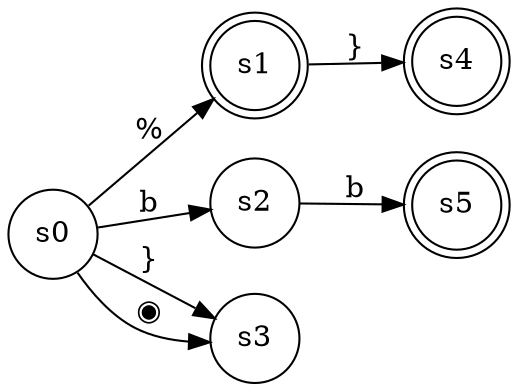 digraph finite_state_machine {
	rankdir=LR;
	size="18,5"
	node [shape = doublecircle]; s1 s4 s5;
	node [shape = circle];
	s0 -> s1 [ label = "%" ];
	s0 -> s2 [ label = "b" ];
	s0 -> s3 [ label = "}" ];
	s0 -> s3 [ label = "◉" ];
	s1 -> s4 [ label = "}" ];
	s2 -> s5 [ label = "b" ];
}
